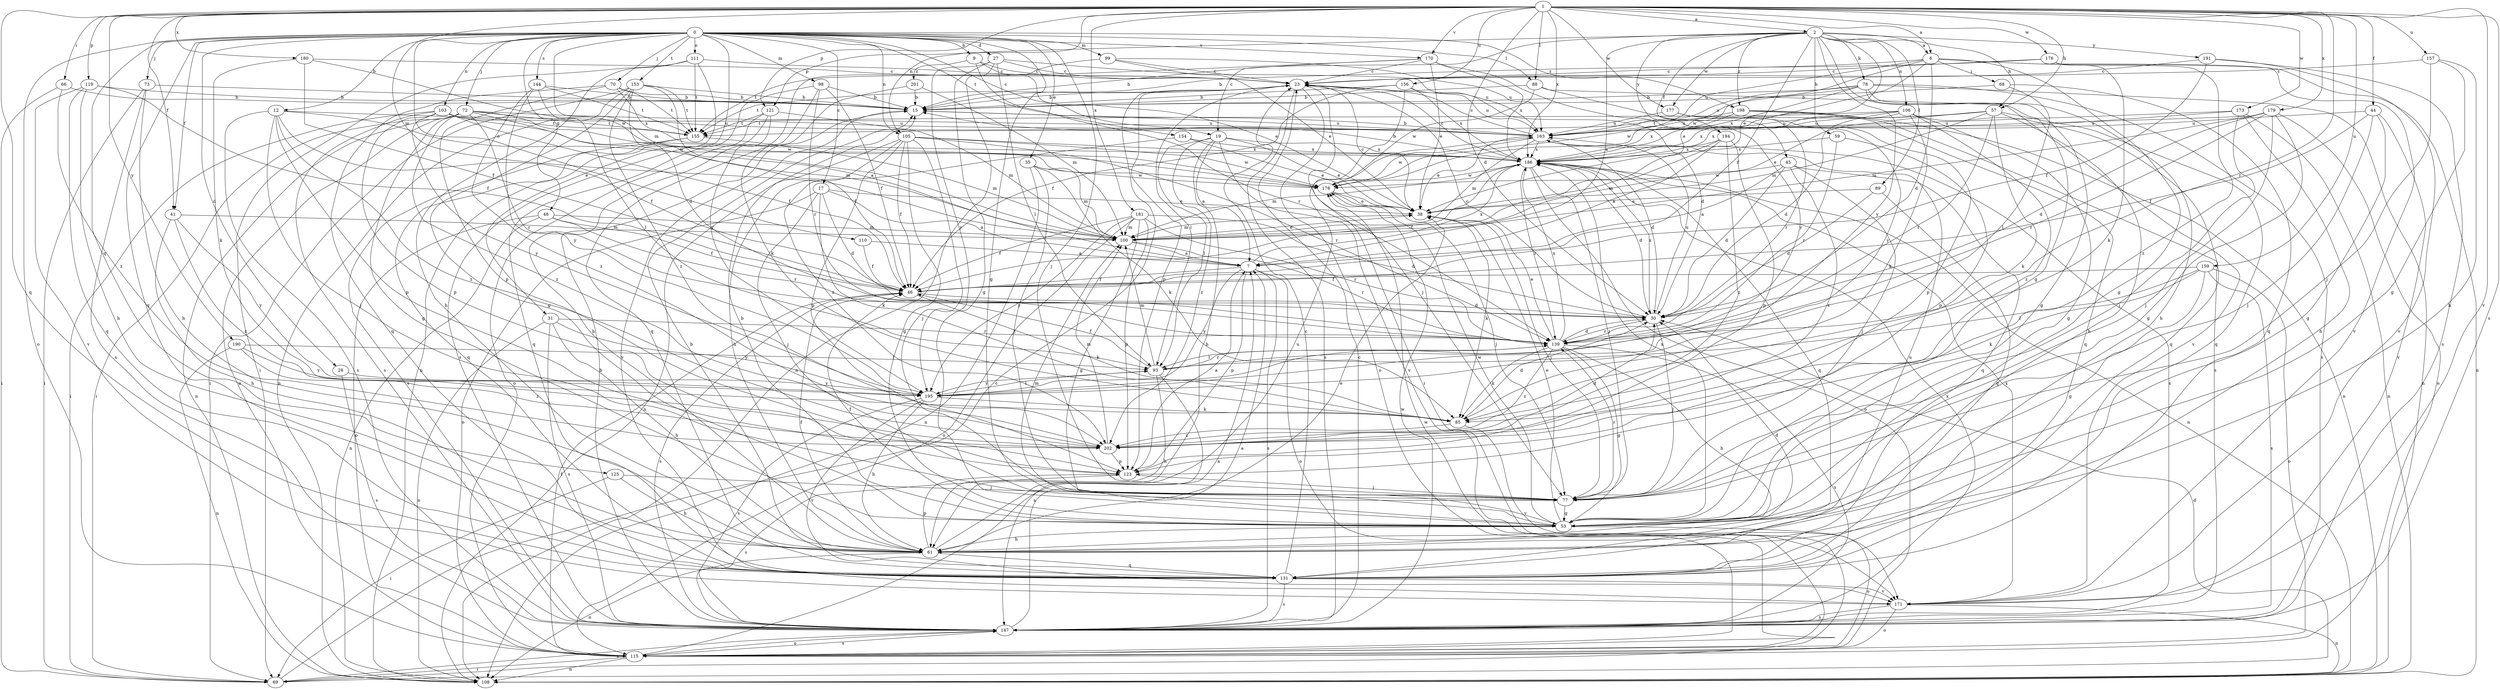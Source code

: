 strict digraph  {
0;
1;
2;
6;
7;
9;
12;
15;
17;
19;
23;
27;
28;
30;
31;
35;
38;
41;
44;
45;
46;
48;
53;
57;
59;
61;
66;
68;
69;
70;
72;
73;
77;
78;
85;
88;
89;
93;
98;
99;
100;
103;
105;
106;
108;
110;
111;
115;
119;
121;
123;
125;
131;
139;
144;
147;
153;
154;
155;
156;
157;
159;
163;
170;
171;
173;
176;
177;
178;
179;
180;
181;
186;
190;
191;
194;
195;
198;
201;
202;
0 -> 9  [label=b];
0 -> 12  [label=b];
0 -> 17  [label=c];
0 -> 19  [label=c];
0 -> 27  [label=d];
0 -> 28  [label=d];
0 -> 31  [label=e];
0 -> 35  [label=e];
0 -> 41  [label=f];
0 -> 48  [label=g];
0 -> 53  [label=g];
0 -> 70  [label=j];
0 -> 72  [label=j];
0 -> 73  [label=j];
0 -> 77  [label=j];
0 -> 88  [label=l];
0 -> 98  [label=m];
0 -> 99  [label=m];
0 -> 100  [label=m];
0 -> 103  [label=n];
0 -> 105  [label=n];
0 -> 110  [label=o];
0 -> 111  [label=o];
0 -> 115  [label=o];
0 -> 125  [label=q];
0 -> 131  [label=q];
0 -> 144  [label=s];
0 -> 153  [label=t];
0 -> 154  [label=t];
0 -> 170  [label=v];
0 -> 198  [label=z];
1 -> 2  [label=a];
1 -> 6  [label=a];
1 -> 30  [label=d];
1 -> 41  [label=f];
1 -> 44  [label=f];
1 -> 57  [label=h];
1 -> 66  [label=i];
1 -> 88  [label=l];
1 -> 100  [label=m];
1 -> 105  [label=n];
1 -> 119  [label=p];
1 -> 121  [label=p];
1 -> 131  [label=q];
1 -> 139  [label=r];
1 -> 147  [label=s];
1 -> 156  [label=u];
1 -> 157  [label=u];
1 -> 159  [label=u];
1 -> 170  [label=v];
1 -> 171  [label=v];
1 -> 173  [label=w];
1 -> 176  [label=w];
1 -> 177  [label=w];
1 -> 179  [label=x];
1 -> 180  [label=x];
1 -> 181  [label=x];
1 -> 186  [label=x];
1 -> 190  [label=y];
2 -> 6  [label=a];
2 -> 7  [label=a];
2 -> 19  [label=c];
2 -> 38  [label=e];
2 -> 45  [label=f];
2 -> 46  [label=f];
2 -> 53  [label=g];
2 -> 57  [label=h];
2 -> 59  [label=h];
2 -> 78  [label=k];
2 -> 89  [label=l];
2 -> 106  [label=n];
2 -> 121  [label=p];
2 -> 177  [label=w];
2 -> 191  [label=y];
2 -> 194  [label=y];
2 -> 195  [label=y];
2 -> 198  [label=z];
6 -> 23  [label=c];
6 -> 30  [label=d];
6 -> 38  [label=e];
6 -> 53  [label=g];
6 -> 68  [label=i];
6 -> 108  [label=n];
6 -> 163  [label=u];
6 -> 171  [label=v];
6 -> 178  [label=w];
7 -> 46  [label=f];
7 -> 115  [label=o];
7 -> 123  [label=p];
7 -> 147  [label=s];
7 -> 186  [label=x];
7 -> 195  [label=y];
9 -> 23  [label=c];
9 -> 38  [label=e];
9 -> 139  [label=r];
9 -> 201  [label=z];
12 -> 46  [label=f];
12 -> 77  [label=j];
12 -> 123  [label=p];
12 -> 147  [label=s];
12 -> 163  [label=u];
12 -> 178  [label=w];
12 -> 202  [label=z];
15 -> 163  [label=u];
15 -> 171  [label=v];
17 -> 7  [label=a];
17 -> 30  [label=d];
17 -> 38  [label=e];
17 -> 77  [label=j];
17 -> 85  [label=k];
17 -> 115  [label=o];
19 -> 7  [label=a];
19 -> 38  [label=e];
19 -> 61  [label=h];
19 -> 93  [label=l];
19 -> 171  [label=v];
19 -> 186  [label=x];
19 -> 202  [label=z];
23 -> 15  [label=b];
23 -> 77  [label=j];
23 -> 93  [label=l];
23 -> 115  [label=o];
23 -> 123  [label=p];
23 -> 147  [label=s];
23 -> 155  [label=t];
23 -> 163  [label=u];
27 -> 23  [label=c];
27 -> 53  [label=g];
27 -> 93  [label=l];
27 -> 108  [label=n];
27 -> 163  [label=u];
27 -> 195  [label=y];
28 -> 147  [label=s];
28 -> 195  [label=y];
30 -> 23  [label=c];
30 -> 77  [label=j];
30 -> 139  [label=r];
30 -> 163  [label=u];
30 -> 186  [label=x];
31 -> 61  [label=h];
31 -> 108  [label=n];
31 -> 139  [label=r];
31 -> 147  [label=s];
31 -> 195  [label=y];
35 -> 77  [label=j];
35 -> 85  [label=k];
35 -> 100  [label=m];
35 -> 108  [label=n];
35 -> 178  [label=w];
38 -> 23  [label=c];
38 -> 77  [label=j];
38 -> 85  [label=k];
38 -> 100  [label=m];
41 -> 61  [label=h];
41 -> 100  [label=m];
41 -> 195  [label=y];
41 -> 202  [label=z];
44 -> 46  [label=f];
44 -> 53  [label=g];
44 -> 77  [label=j];
44 -> 163  [label=u];
44 -> 171  [label=v];
45 -> 7  [label=a];
45 -> 30  [label=d];
45 -> 77  [label=j];
45 -> 131  [label=q];
45 -> 178  [label=w];
45 -> 202  [label=z];
46 -> 30  [label=d];
46 -> 85  [label=k];
46 -> 147  [label=s];
48 -> 46  [label=f];
48 -> 100  [label=m];
48 -> 108  [label=n];
48 -> 115  [label=o];
48 -> 139  [label=r];
53 -> 15  [label=b];
53 -> 38  [label=e];
53 -> 46  [label=f];
53 -> 61  [label=h];
53 -> 100  [label=m];
53 -> 115  [label=o];
53 -> 178  [label=w];
53 -> 186  [label=x];
57 -> 38  [label=e];
57 -> 61  [label=h];
57 -> 85  [label=k];
57 -> 100  [label=m];
57 -> 131  [label=q];
57 -> 139  [label=r];
57 -> 155  [label=t];
57 -> 163  [label=u];
59 -> 123  [label=p];
59 -> 139  [label=r];
59 -> 186  [label=x];
61 -> 30  [label=d];
61 -> 38  [label=e];
61 -> 46  [label=f];
61 -> 108  [label=n];
61 -> 123  [label=p];
61 -> 131  [label=q];
61 -> 163  [label=u];
66 -> 15  [label=b];
66 -> 69  [label=i];
66 -> 202  [label=z];
68 -> 15  [label=b];
68 -> 93  [label=l];
68 -> 131  [label=q];
69 -> 23  [label=c];
69 -> 30  [label=d];
69 -> 147  [label=s];
70 -> 15  [label=b];
70 -> 123  [label=p];
70 -> 131  [label=q];
70 -> 155  [label=t];
70 -> 186  [label=x];
72 -> 46  [label=f];
72 -> 53  [label=g];
72 -> 69  [label=i];
72 -> 108  [label=n];
72 -> 115  [label=o];
72 -> 139  [label=r];
72 -> 155  [label=t];
72 -> 163  [label=u];
72 -> 178  [label=w];
72 -> 202  [label=z];
73 -> 15  [label=b];
73 -> 61  [label=h];
73 -> 69  [label=i];
73 -> 147  [label=s];
77 -> 53  [label=g];
77 -> 139  [label=r];
78 -> 15  [label=b];
78 -> 53  [label=g];
78 -> 61  [label=h];
78 -> 108  [label=n];
78 -> 147  [label=s];
78 -> 163  [label=u];
78 -> 178  [label=w];
78 -> 186  [label=x];
85 -> 30  [label=d];
85 -> 171  [label=v];
85 -> 202  [label=z];
88 -> 15  [label=b];
88 -> 171  [label=v];
88 -> 178  [label=w];
88 -> 195  [label=y];
89 -> 30  [label=d];
89 -> 38  [label=e];
89 -> 131  [label=q];
93 -> 46  [label=f];
93 -> 61  [label=h];
93 -> 100  [label=m];
93 -> 139  [label=r];
93 -> 147  [label=s];
93 -> 195  [label=y];
98 -> 15  [label=b];
98 -> 46  [label=f];
98 -> 85  [label=k];
98 -> 139  [label=r];
98 -> 147  [label=s];
99 -> 23  [label=c];
99 -> 38  [label=e];
99 -> 163  [label=u];
99 -> 195  [label=y];
100 -> 7  [label=a];
100 -> 38  [label=e];
100 -> 139  [label=r];
103 -> 46  [label=f];
103 -> 69  [label=i];
103 -> 100  [label=m];
103 -> 123  [label=p];
103 -> 147  [label=s];
103 -> 155  [label=t];
103 -> 163  [label=u];
103 -> 195  [label=y];
105 -> 46  [label=f];
105 -> 53  [label=g];
105 -> 61  [label=h];
105 -> 77  [label=j];
105 -> 108  [label=n];
105 -> 123  [label=p];
105 -> 139  [label=r];
105 -> 178  [label=w];
105 -> 186  [label=x];
106 -> 30  [label=d];
106 -> 53  [label=g];
106 -> 85  [label=k];
106 -> 131  [label=q];
106 -> 155  [label=t];
106 -> 163  [label=u];
106 -> 186  [label=x];
106 -> 202  [label=z];
110 -> 7  [label=a];
110 -> 46  [label=f];
111 -> 23  [label=c];
111 -> 61  [label=h];
111 -> 69  [label=i];
111 -> 108  [label=n];
111 -> 155  [label=t];
115 -> 7  [label=a];
115 -> 46  [label=f];
115 -> 69  [label=i];
115 -> 108  [label=n];
115 -> 147  [label=s];
115 -> 178  [label=w];
119 -> 15  [label=b];
119 -> 46  [label=f];
119 -> 61  [label=h];
119 -> 131  [label=q];
119 -> 171  [label=v];
121 -> 61  [label=h];
121 -> 100  [label=m];
121 -> 115  [label=o];
121 -> 131  [label=q];
121 -> 155  [label=t];
123 -> 7  [label=a];
123 -> 77  [label=j];
123 -> 147  [label=s];
125 -> 61  [label=h];
125 -> 69  [label=i];
125 -> 77  [label=j];
131 -> 15  [label=b];
131 -> 23  [label=c];
131 -> 147  [label=s];
131 -> 163  [label=u];
131 -> 171  [label=v];
139 -> 30  [label=d];
139 -> 38  [label=e];
139 -> 53  [label=g];
139 -> 61  [label=h];
139 -> 85  [label=k];
139 -> 93  [label=l];
139 -> 147  [label=s];
139 -> 186  [label=x];
139 -> 202  [label=z];
144 -> 15  [label=b];
144 -> 93  [label=l];
144 -> 155  [label=t];
144 -> 195  [label=y];
144 -> 202  [label=z];
147 -> 7  [label=a];
147 -> 15  [label=b];
147 -> 23  [label=c];
147 -> 115  [label=o];
147 -> 178  [label=w];
147 -> 186  [label=x];
153 -> 7  [label=a];
153 -> 15  [label=b];
153 -> 30  [label=d];
153 -> 53  [label=g];
153 -> 69  [label=i];
153 -> 108  [label=n];
153 -> 155  [label=t];
153 -> 202  [label=z];
154 -> 38  [label=e];
154 -> 186  [label=x];
154 -> 202  [label=z];
155 -> 100  [label=m];
155 -> 131  [label=q];
155 -> 147  [label=s];
156 -> 15  [label=b];
156 -> 30  [label=d];
156 -> 46  [label=f];
156 -> 69  [label=i];
156 -> 186  [label=x];
157 -> 23  [label=c];
157 -> 53  [label=g];
157 -> 61  [label=h];
157 -> 77  [label=j];
159 -> 46  [label=f];
159 -> 53  [label=g];
159 -> 85  [label=k];
159 -> 93  [label=l];
159 -> 115  [label=o];
159 -> 147  [label=s];
163 -> 15  [label=b];
163 -> 23  [label=c];
163 -> 30  [label=d];
163 -> 38  [label=e];
163 -> 100  [label=m];
163 -> 147  [label=s];
163 -> 178  [label=w];
163 -> 186  [label=x];
170 -> 15  [label=b];
170 -> 23  [label=c];
170 -> 38  [label=e];
170 -> 155  [label=t];
170 -> 186  [label=x];
170 -> 195  [label=y];
171 -> 108  [label=n];
171 -> 115  [label=o];
171 -> 147  [label=s];
171 -> 186  [label=x];
173 -> 61  [label=h];
173 -> 77  [label=j];
173 -> 108  [label=n];
173 -> 163  [label=u];
173 -> 186  [label=x];
176 -> 15  [label=b];
176 -> 23  [label=c];
176 -> 85  [label=k];
176 -> 202  [label=z];
177 -> 123  [label=p];
177 -> 139  [label=r];
177 -> 163  [label=u];
178 -> 38  [label=e];
178 -> 77  [label=j];
179 -> 30  [label=d];
179 -> 53  [label=g];
179 -> 77  [label=j];
179 -> 100  [label=m];
179 -> 115  [label=o];
179 -> 139  [label=r];
179 -> 163  [label=u];
180 -> 23  [label=c];
180 -> 46  [label=f];
180 -> 85  [label=k];
180 -> 178  [label=w];
181 -> 30  [label=d];
181 -> 46  [label=f];
181 -> 53  [label=g];
181 -> 100  [label=m];
181 -> 115  [label=o];
181 -> 123  [label=p];
181 -> 139  [label=r];
181 -> 195  [label=y];
186 -> 15  [label=b];
186 -> 23  [label=c];
186 -> 30  [label=d];
186 -> 46  [label=f];
186 -> 77  [label=j];
186 -> 100  [label=m];
186 -> 108  [label=n];
186 -> 115  [label=o];
186 -> 131  [label=q];
186 -> 139  [label=r];
186 -> 178  [label=w];
190 -> 93  [label=l];
190 -> 108  [label=n];
190 -> 195  [label=y];
190 -> 202  [label=z];
191 -> 23  [label=c];
191 -> 46  [label=f];
191 -> 147  [label=s];
191 -> 171  [label=v];
194 -> 7  [label=a];
194 -> 100  [label=m];
194 -> 123  [label=p];
194 -> 186  [label=x];
194 -> 202  [label=z];
195 -> 61  [label=h];
195 -> 85  [label=k];
195 -> 93  [label=l];
195 -> 147  [label=s];
195 -> 171  [label=v];
198 -> 108  [label=n];
198 -> 131  [label=q];
198 -> 147  [label=s];
198 -> 163  [label=u];
198 -> 186  [label=x];
201 -> 15  [label=b];
201 -> 100  [label=m];
201 -> 131  [label=q];
202 -> 30  [label=d];
202 -> 100  [label=m];
202 -> 123  [label=p];
}

